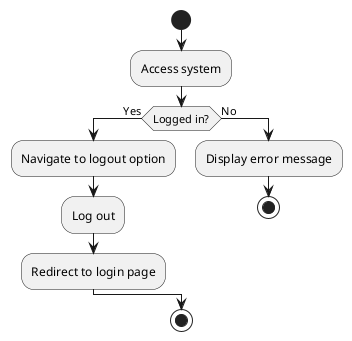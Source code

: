 @startuml
|Main|
start
:Access system;
if (Logged in?) then (Yes)
  :Navigate to logout option;
  :Log out;
  :Redirect to login page;
else (No)
  :Display error message;
  stop
endif

|Main|
stop
@enduml
